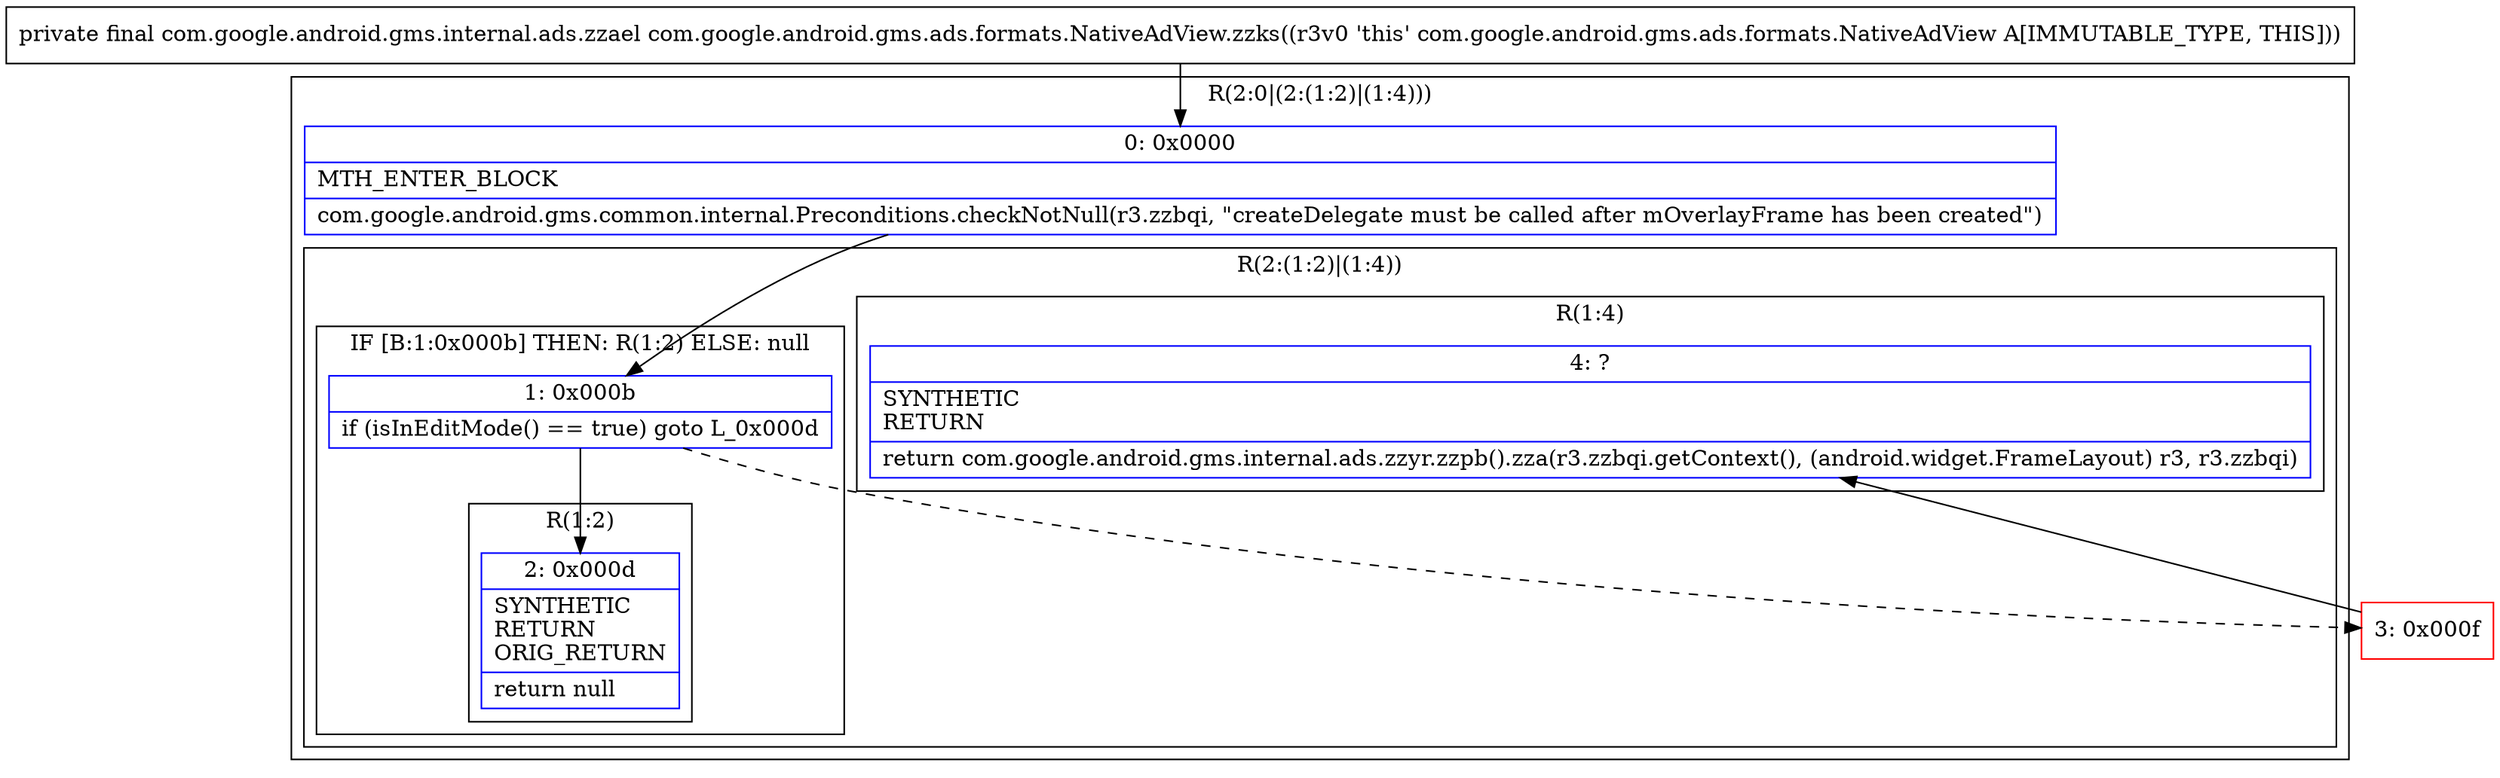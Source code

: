 digraph "CFG forcom.google.android.gms.ads.formats.NativeAdView.zzks()Lcom\/google\/android\/gms\/internal\/ads\/zzael;" {
subgraph cluster_Region_1443719642 {
label = "R(2:0|(2:(1:2)|(1:4)))";
node [shape=record,color=blue];
Node_0 [shape=record,label="{0\:\ 0x0000|MTH_ENTER_BLOCK\l|com.google.android.gms.common.internal.Preconditions.checkNotNull(r3.zzbqi, \"createDelegate must be called after mOverlayFrame has been created\")\l}"];
subgraph cluster_Region_1454403865 {
label = "R(2:(1:2)|(1:4))";
node [shape=record,color=blue];
subgraph cluster_IfRegion_1544080254 {
label = "IF [B:1:0x000b] THEN: R(1:2) ELSE: null";
node [shape=record,color=blue];
Node_1 [shape=record,label="{1\:\ 0x000b|if (isInEditMode() == true) goto L_0x000d\l}"];
subgraph cluster_Region_2144997859 {
label = "R(1:2)";
node [shape=record,color=blue];
Node_2 [shape=record,label="{2\:\ 0x000d|SYNTHETIC\lRETURN\lORIG_RETURN\l|return null\l}"];
}
}
subgraph cluster_Region_1118106747 {
label = "R(1:4)";
node [shape=record,color=blue];
Node_4 [shape=record,label="{4\:\ ?|SYNTHETIC\lRETURN\l|return com.google.android.gms.internal.ads.zzyr.zzpb().zza(r3.zzbqi.getContext(), (android.widget.FrameLayout) r3, r3.zzbqi)\l}"];
}
}
}
Node_3 [shape=record,color=red,label="{3\:\ 0x000f}"];
MethodNode[shape=record,label="{private final com.google.android.gms.internal.ads.zzael com.google.android.gms.ads.formats.NativeAdView.zzks((r3v0 'this' com.google.android.gms.ads.formats.NativeAdView A[IMMUTABLE_TYPE, THIS])) }"];
MethodNode -> Node_0;
Node_0 -> Node_1;
Node_1 -> Node_2;
Node_1 -> Node_3[style=dashed];
Node_3 -> Node_4;
}

